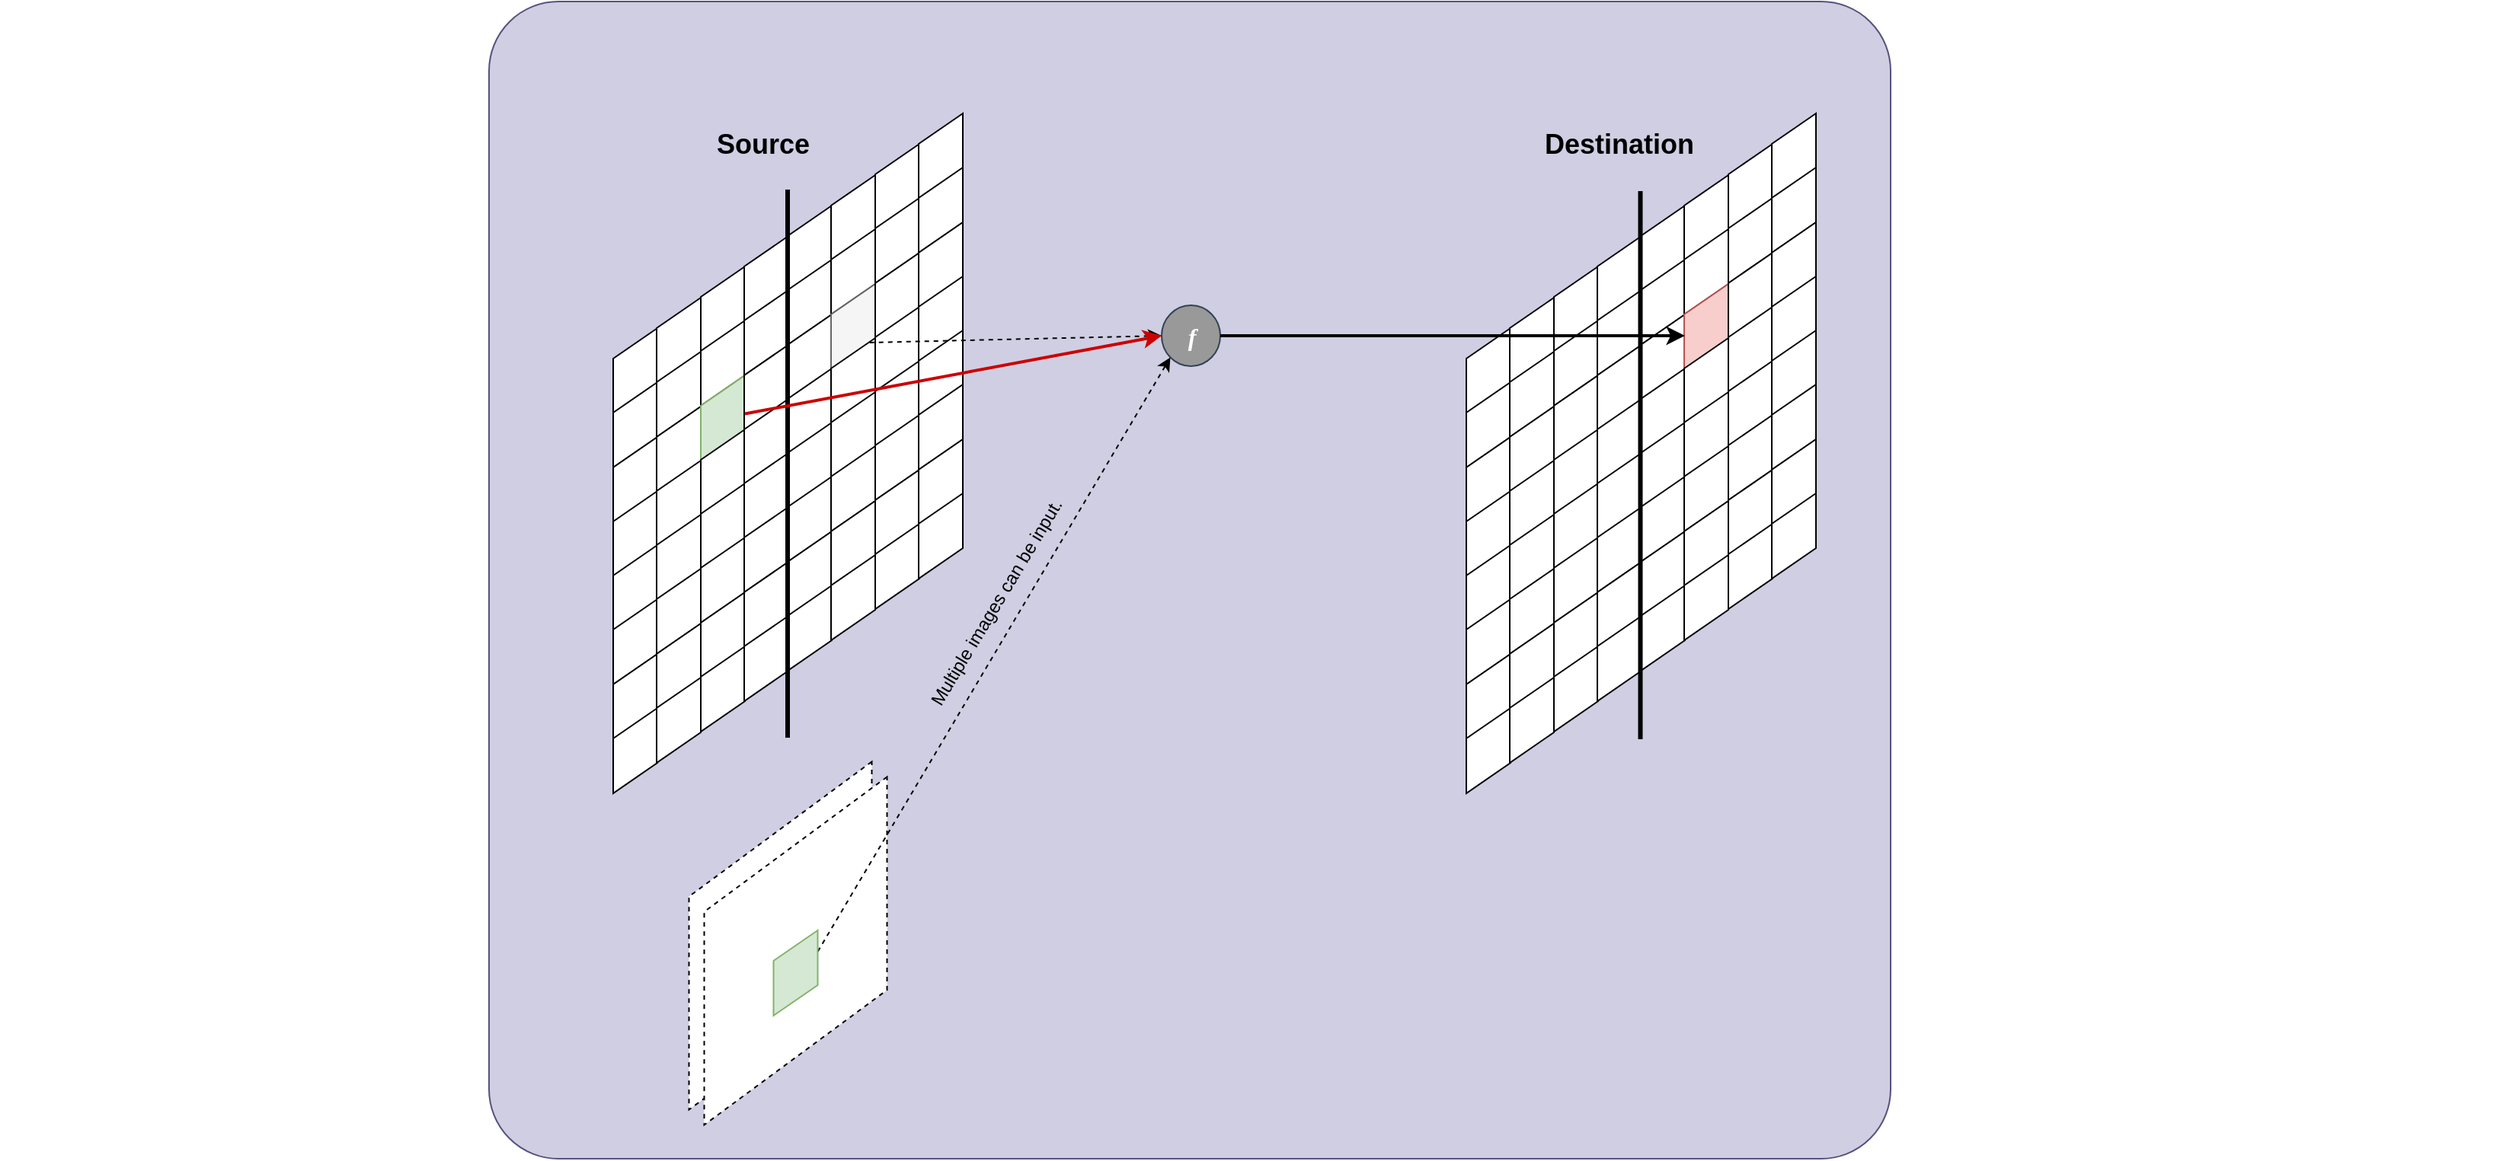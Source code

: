 <mxfile version="21.1.2" type="device">
  <diagram name="ページ1" id="mtlcL68E5AI3Iho4TW-G">
    <mxGraphModel dx="1418" dy="775" grid="1" gridSize="10" guides="1" tooltips="1" connect="1" arrows="1" fold="1" page="1" pageScale="1" pageWidth="1169" pageHeight="827" math="0" shadow="0">
      <root>
        <mxCell id="0" />
        <mxCell id="1" parent="0" />
        <mxCell id="hTJrPDFdSlXQmdHk-fOA-1" value="" style="rounded=1;whiteSpace=wrap;html=1;arcSize=6;strokeColor=#56517e;fillColor=#D0CEE2;" vertex="1" parent="1">
          <mxGeometry x="321" width="920" height="760" as="geometry" />
        </mxCell>
        <mxCell id="hTJrPDFdSlXQmdHk-fOA-2" value="" style="rounded=0;whiteSpace=wrap;html=1;fillColor=none;strokeColor=none;" vertex="1" parent="1">
          <mxGeometry width="40" height="40" as="geometry" />
        </mxCell>
        <mxCell id="hTJrPDFdSlXQmdHk-fOA-3" value="" style="rounded=0;whiteSpace=wrap;html=1;fillColor=none;strokeColor=none;" vertex="1" parent="1">
          <mxGeometry x="1600" width="40" height="40" as="geometry" />
        </mxCell>
        <mxCell id="hTJrPDFdSlXQmdHk-fOA-4" value="" style="group" vertex="1" connectable="0" parent="1">
          <mxGeometry x="962.5" y="73.5" width="229.5" height="446.5" as="geometry" />
        </mxCell>
        <mxCell id="hTJrPDFdSlXQmdHk-fOA-5" value="" style="shape=parallelogram;perimeter=parallelogramPerimeter;whiteSpace=wrap;html=1;fixedSize=1;flipH=1;rotation=-90;" vertex="1" parent="hTJrPDFdSlXQmdHk-fOA-4">
          <mxGeometry x="-13.5" y="154.5" width="56" height="29" as="geometry" />
        </mxCell>
        <mxCell id="hTJrPDFdSlXQmdHk-fOA-6" value="" style="shape=parallelogram;perimeter=parallelogramPerimeter;whiteSpace=wrap;html=1;fixedSize=1;flipH=1;rotation=-90;" vertex="1" parent="hTJrPDFdSlXQmdHk-fOA-4">
          <mxGeometry x="-13.5" y="190" width="56" height="29" as="geometry" />
        </mxCell>
        <mxCell id="hTJrPDFdSlXQmdHk-fOA-7" value="" style="shape=parallelogram;perimeter=parallelogramPerimeter;whiteSpace=wrap;html=1;fixedSize=1;flipH=1;rotation=-90;" vertex="1" parent="hTJrPDFdSlXQmdHk-fOA-4">
          <mxGeometry x="-13.5" y="226" width="56" height="29" as="geometry" />
        </mxCell>
        <mxCell id="hTJrPDFdSlXQmdHk-fOA-8" value="" style="shape=parallelogram;perimeter=parallelogramPerimeter;whiteSpace=wrap;html=1;fixedSize=1;flipH=1;rotation=-90;" vertex="1" parent="hTJrPDFdSlXQmdHk-fOA-4">
          <mxGeometry x="-13.5" y="261.5" width="56" height="29" as="geometry" />
        </mxCell>
        <mxCell id="hTJrPDFdSlXQmdHk-fOA-9" value="" style="shape=parallelogram;perimeter=parallelogramPerimeter;whiteSpace=wrap;html=1;fixedSize=1;flipH=1;rotation=-90;" vertex="1" parent="hTJrPDFdSlXQmdHk-fOA-4">
          <mxGeometry x="-13.5" y="297" width="56" height="29" as="geometry" />
        </mxCell>
        <mxCell id="hTJrPDFdSlXQmdHk-fOA-10" value="" style="shape=parallelogram;perimeter=parallelogramPerimeter;whiteSpace=wrap;html=1;fixedSize=1;flipH=1;rotation=-90;" vertex="1" parent="hTJrPDFdSlXQmdHk-fOA-4">
          <mxGeometry x="-13.5" y="332.5" width="56" height="29" as="geometry" />
        </mxCell>
        <mxCell id="hTJrPDFdSlXQmdHk-fOA-11" value="" style="shape=parallelogram;perimeter=parallelogramPerimeter;whiteSpace=wrap;html=1;fixedSize=1;flipH=1;rotation=-90;" vertex="1" parent="hTJrPDFdSlXQmdHk-fOA-4">
          <mxGeometry x="-13.5" y="368.5" width="56" height="29" as="geometry" />
        </mxCell>
        <mxCell id="hTJrPDFdSlXQmdHk-fOA-12" value="" style="shape=parallelogram;perimeter=parallelogramPerimeter;whiteSpace=wrap;html=1;fixedSize=1;flipH=1;rotation=-90;" vertex="1" parent="hTJrPDFdSlXQmdHk-fOA-4">
          <mxGeometry x="-13.5" y="404" width="56" height="29" as="geometry" />
        </mxCell>
        <mxCell id="hTJrPDFdSlXQmdHk-fOA-13" value="" style="shape=parallelogram;perimeter=parallelogramPerimeter;whiteSpace=wrap;html=1;fixedSize=1;flipH=1;rotation=-90;" vertex="1" parent="hTJrPDFdSlXQmdHk-fOA-4">
          <mxGeometry x="15" y="134.5" width="56" height="29" as="geometry" />
        </mxCell>
        <mxCell id="hTJrPDFdSlXQmdHk-fOA-14" value="" style="shape=parallelogram;perimeter=parallelogramPerimeter;whiteSpace=wrap;html=1;fixedSize=1;flipH=1;rotation=-90;" vertex="1" parent="hTJrPDFdSlXQmdHk-fOA-4">
          <mxGeometry x="15" y="170" width="56" height="29" as="geometry" />
        </mxCell>
        <mxCell id="hTJrPDFdSlXQmdHk-fOA-15" value="" style="shape=parallelogram;perimeter=parallelogramPerimeter;whiteSpace=wrap;html=1;fixedSize=1;flipH=1;rotation=-90;" vertex="1" parent="hTJrPDFdSlXQmdHk-fOA-4">
          <mxGeometry x="15" y="206" width="56" height="29" as="geometry" />
        </mxCell>
        <mxCell id="hTJrPDFdSlXQmdHk-fOA-16" value="" style="shape=parallelogram;perimeter=parallelogramPerimeter;whiteSpace=wrap;html=1;fixedSize=1;flipH=1;rotation=-90;" vertex="1" parent="hTJrPDFdSlXQmdHk-fOA-4">
          <mxGeometry x="15" y="241.5" width="56" height="29" as="geometry" />
        </mxCell>
        <mxCell id="hTJrPDFdSlXQmdHk-fOA-17" value="" style="shape=parallelogram;perimeter=parallelogramPerimeter;whiteSpace=wrap;html=1;fixedSize=1;flipH=1;rotation=-90;" vertex="1" parent="hTJrPDFdSlXQmdHk-fOA-4">
          <mxGeometry x="15" y="277" width="56" height="29" as="geometry" />
        </mxCell>
        <mxCell id="hTJrPDFdSlXQmdHk-fOA-18" value="" style="shape=parallelogram;perimeter=parallelogramPerimeter;whiteSpace=wrap;html=1;fixedSize=1;flipH=1;rotation=-90;" vertex="1" parent="hTJrPDFdSlXQmdHk-fOA-4">
          <mxGeometry x="15" y="312.5" width="56" height="29" as="geometry" />
        </mxCell>
        <mxCell id="hTJrPDFdSlXQmdHk-fOA-19" value="" style="shape=parallelogram;perimeter=parallelogramPerimeter;whiteSpace=wrap;html=1;fixedSize=1;flipH=1;rotation=-90;" vertex="1" parent="hTJrPDFdSlXQmdHk-fOA-4">
          <mxGeometry x="15" y="348.5" width="56" height="29" as="geometry" />
        </mxCell>
        <mxCell id="hTJrPDFdSlXQmdHk-fOA-20" value="" style="shape=parallelogram;perimeter=parallelogramPerimeter;whiteSpace=wrap;html=1;fixedSize=1;flipH=1;rotation=-90;" vertex="1" parent="hTJrPDFdSlXQmdHk-fOA-4">
          <mxGeometry x="15" y="384" width="56" height="29" as="geometry" />
        </mxCell>
        <mxCell id="hTJrPDFdSlXQmdHk-fOA-21" value="" style="shape=parallelogram;perimeter=parallelogramPerimeter;whiteSpace=wrap;html=1;fixedSize=1;flipH=1;rotation=-90;" vertex="1" parent="hTJrPDFdSlXQmdHk-fOA-4">
          <mxGeometry x="44" y="114" width="56" height="29" as="geometry" />
        </mxCell>
        <mxCell id="hTJrPDFdSlXQmdHk-fOA-22" value="" style="shape=parallelogram;perimeter=parallelogramPerimeter;whiteSpace=wrap;html=1;fixedSize=1;flipH=1;rotation=-90;" vertex="1" parent="hTJrPDFdSlXQmdHk-fOA-4">
          <mxGeometry x="44" y="149.5" width="56" height="29" as="geometry" />
        </mxCell>
        <mxCell id="hTJrPDFdSlXQmdHk-fOA-23" value="" style="shape=parallelogram;perimeter=parallelogramPerimeter;whiteSpace=wrap;html=1;fixedSize=1;flipH=1;rotation=-90;fillColor=default;strokeColor=default;" vertex="1" parent="hTJrPDFdSlXQmdHk-fOA-4">
          <mxGeometry x="44" y="185.5" width="56" height="29" as="geometry" />
        </mxCell>
        <mxCell id="hTJrPDFdSlXQmdHk-fOA-24" value="" style="shape=parallelogram;perimeter=parallelogramPerimeter;whiteSpace=wrap;html=1;fixedSize=1;flipH=1;rotation=-90;" vertex="1" parent="hTJrPDFdSlXQmdHk-fOA-4">
          <mxGeometry x="44" y="221" width="56" height="29" as="geometry" />
        </mxCell>
        <mxCell id="hTJrPDFdSlXQmdHk-fOA-25" value="" style="shape=parallelogram;perimeter=parallelogramPerimeter;whiteSpace=wrap;html=1;fixedSize=1;flipH=1;rotation=-90;" vertex="1" parent="hTJrPDFdSlXQmdHk-fOA-4">
          <mxGeometry x="44" y="256.5" width="56" height="29" as="geometry" />
        </mxCell>
        <mxCell id="hTJrPDFdSlXQmdHk-fOA-26" value="" style="shape=parallelogram;perimeter=parallelogramPerimeter;whiteSpace=wrap;html=1;fixedSize=1;flipH=1;rotation=-90;" vertex="1" parent="hTJrPDFdSlXQmdHk-fOA-4">
          <mxGeometry x="44" y="292" width="56" height="29" as="geometry" />
        </mxCell>
        <mxCell id="hTJrPDFdSlXQmdHk-fOA-27" value="" style="shape=parallelogram;perimeter=parallelogramPerimeter;whiteSpace=wrap;html=1;fixedSize=1;flipH=1;rotation=-90;" vertex="1" parent="hTJrPDFdSlXQmdHk-fOA-4">
          <mxGeometry x="44" y="328" width="56" height="29" as="geometry" />
        </mxCell>
        <mxCell id="hTJrPDFdSlXQmdHk-fOA-28" value="" style="shape=parallelogram;perimeter=parallelogramPerimeter;whiteSpace=wrap;html=1;fixedSize=1;flipH=1;rotation=-90;" vertex="1" parent="hTJrPDFdSlXQmdHk-fOA-4">
          <mxGeometry x="44" y="363.5" width="56" height="29" as="geometry" />
        </mxCell>
        <mxCell id="hTJrPDFdSlXQmdHk-fOA-29" value="" style="shape=parallelogram;perimeter=parallelogramPerimeter;whiteSpace=wrap;html=1;fixedSize=1;flipH=1;rotation=-90;" vertex="1" parent="hTJrPDFdSlXQmdHk-fOA-4">
          <mxGeometry x="72.5" y="94" width="56" height="29" as="geometry" />
        </mxCell>
        <mxCell id="hTJrPDFdSlXQmdHk-fOA-30" value="" style="shape=parallelogram;perimeter=parallelogramPerimeter;whiteSpace=wrap;html=1;fixedSize=1;flipH=1;rotation=-90;" vertex="1" parent="hTJrPDFdSlXQmdHk-fOA-4">
          <mxGeometry x="72.5" y="129.5" width="56" height="29" as="geometry" />
        </mxCell>
        <mxCell id="hTJrPDFdSlXQmdHk-fOA-31" value="" style="shape=parallelogram;perimeter=parallelogramPerimeter;whiteSpace=wrap;html=1;fixedSize=1;flipH=1;rotation=-90;" vertex="1" parent="hTJrPDFdSlXQmdHk-fOA-4">
          <mxGeometry x="72.5" y="165.5" width="56" height="29" as="geometry" />
        </mxCell>
        <mxCell id="hTJrPDFdSlXQmdHk-fOA-32" value="" style="shape=parallelogram;perimeter=parallelogramPerimeter;whiteSpace=wrap;html=1;fixedSize=1;flipH=1;rotation=-90;" vertex="1" parent="hTJrPDFdSlXQmdHk-fOA-4">
          <mxGeometry x="72.5" y="201" width="56" height="29" as="geometry" />
        </mxCell>
        <mxCell id="hTJrPDFdSlXQmdHk-fOA-33" value="" style="shape=parallelogram;perimeter=parallelogramPerimeter;whiteSpace=wrap;html=1;fixedSize=1;flipH=1;rotation=-90;" vertex="1" parent="hTJrPDFdSlXQmdHk-fOA-4">
          <mxGeometry x="72.5" y="236.5" width="56" height="29" as="geometry" />
        </mxCell>
        <mxCell id="hTJrPDFdSlXQmdHk-fOA-34" value="" style="shape=parallelogram;perimeter=parallelogramPerimeter;whiteSpace=wrap;html=1;fixedSize=1;flipH=1;rotation=-90;" vertex="1" parent="hTJrPDFdSlXQmdHk-fOA-4">
          <mxGeometry x="72.5" y="272" width="56" height="29" as="geometry" />
        </mxCell>
        <mxCell id="hTJrPDFdSlXQmdHk-fOA-35" value="" style="shape=parallelogram;perimeter=parallelogramPerimeter;whiteSpace=wrap;html=1;fixedSize=1;flipH=1;rotation=-90;" vertex="1" parent="hTJrPDFdSlXQmdHk-fOA-4">
          <mxGeometry x="72.5" y="308" width="56" height="29" as="geometry" />
        </mxCell>
        <mxCell id="hTJrPDFdSlXQmdHk-fOA-36" value="" style="shape=parallelogram;perimeter=parallelogramPerimeter;whiteSpace=wrap;html=1;fixedSize=1;flipH=1;rotation=-90;" vertex="1" parent="hTJrPDFdSlXQmdHk-fOA-4">
          <mxGeometry x="72.5" y="343.5" width="56" height="29" as="geometry" />
        </mxCell>
        <mxCell id="hTJrPDFdSlXQmdHk-fOA-37" value="" style="shape=parallelogram;perimeter=parallelogramPerimeter;whiteSpace=wrap;html=1;fixedSize=1;flipH=1;rotation=-90;" vertex="1" parent="hTJrPDFdSlXQmdHk-fOA-4">
          <mxGeometry x="101" y="74" width="56" height="29" as="geometry" />
        </mxCell>
        <mxCell id="hTJrPDFdSlXQmdHk-fOA-38" value="" style="shape=parallelogram;perimeter=parallelogramPerimeter;whiteSpace=wrap;html=1;fixedSize=1;flipH=1;rotation=-90;" vertex="1" parent="hTJrPDFdSlXQmdHk-fOA-4">
          <mxGeometry x="101" y="109.5" width="56" height="29" as="geometry" />
        </mxCell>
        <mxCell id="hTJrPDFdSlXQmdHk-fOA-39" value="" style="shape=parallelogram;perimeter=parallelogramPerimeter;whiteSpace=wrap;html=1;fixedSize=1;flipH=1;rotation=-90;" vertex="1" parent="hTJrPDFdSlXQmdHk-fOA-4">
          <mxGeometry x="101" y="145.5" width="56" height="29" as="geometry" />
        </mxCell>
        <mxCell id="hTJrPDFdSlXQmdHk-fOA-40" value="" style="shape=parallelogram;perimeter=parallelogramPerimeter;whiteSpace=wrap;html=1;fixedSize=1;flipH=1;rotation=-90;" vertex="1" parent="hTJrPDFdSlXQmdHk-fOA-4">
          <mxGeometry x="101" y="181" width="56" height="29" as="geometry" />
        </mxCell>
        <mxCell id="hTJrPDFdSlXQmdHk-fOA-41" value="" style="shape=parallelogram;perimeter=parallelogramPerimeter;whiteSpace=wrap;html=1;fixedSize=1;flipH=1;rotation=-90;" vertex="1" parent="hTJrPDFdSlXQmdHk-fOA-4">
          <mxGeometry x="101" y="216.5" width="56" height="29" as="geometry" />
        </mxCell>
        <mxCell id="hTJrPDFdSlXQmdHk-fOA-42" value="" style="shape=parallelogram;perimeter=parallelogramPerimeter;whiteSpace=wrap;html=1;fixedSize=1;flipH=1;rotation=-90;" vertex="1" parent="hTJrPDFdSlXQmdHk-fOA-4">
          <mxGeometry x="101" y="252" width="56" height="29" as="geometry" />
        </mxCell>
        <mxCell id="hTJrPDFdSlXQmdHk-fOA-43" value="" style="shape=parallelogram;perimeter=parallelogramPerimeter;whiteSpace=wrap;html=1;fixedSize=1;flipH=1;rotation=-90;" vertex="1" parent="hTJrPDFdSlXQmdHk-fOA-4">
          <mxGeometry x="101" y="288" width="56" height="29" as="geometry" />
        </mxCell>
        <mxCell id="hTJrPDFdSlXQmdHk-fOA-44" value="" style="shape=parallelogram;perimeter=parallelogramPerimeter;whiteSpace=wrap;html=1;fixedSize=1;flipH=1;rotation=-90;" vertex="1" parent="hTJrPDFdSlXQmdHk-fOA-4">
          <mxGeometry x="101" y="323.5" width="56" height="29" as="geometry" />
        </mxCell>
        <mxCell id="hTJrPDFdSlXQmdHk-fOA-45" value="" style="shape=parallelogram;perimeter=parallelogramPerimeter;whiteSpace=wrap;html=1;fixedSize=1;flipH=1;rotation=-90;" vertex="1" parent="hTJrPDFdSlXQmdHk-fOA-4">
          <mxGeometry x="129.5" y="54" width="56" height="29" as="geometry" />
        </mxCell>
        <mxCell id="hTJrPDFdSlXQmdHk-fOA-46" value="" style="shape=parallelogram;perimeter=parallelogramPerimeter;whiteSpace=wrap;html=1;fixedSize=1;flipH=1;rotation=-90;" vertex="1" parent="hTJrPDFdSlXQmdHk-fOA-4">
          <mxGeometry x="129.5" y="89.5" width="56" height="29" as="geometry" />
        </mxCell>
        <mxCell id="hTJrPDFdSlXQmdHk-fOA-47" value="" style="shape=parallelogram;perimeter=parallelogramPerimeter;whiteSpace=wrap;html=1;fixedSize=1;flipH=1;rotation=-90;fillColor=#f8cecc;strokeColor=#b85450;" vertex="1" parent="hTJrPDFdSlXQmdHk-fOA-4">
          <mxGeometry x="129.5" y="125.5" width="56" height="29" as="geometry" />
        </mxCell>
        <mxCell id="hTJrPDFdSlXQmdHk-fOA-48" value="" style="shape=parallelogram;perimeter=parallelogramPerimeter;whiteSpace=wrap;html=1;fixedSize=1;flipH=1;rotation=-90;" vertex="1" parent="hTJrPDFdSlXQmdHk-fOA-4">
          <mxGeometry x="129.5" y="161" width="56" height="29" as="geometry" />
        </mxCell>
        <mxCell id="hTJrPDFdSlXQmdHk-fOA-49" value="" style="shape=parallelogram;perimeter=parallelogramPerimeter;whiteSpace=wrap;html=1;fixedSize=1;flipH=1;rotation=-90;" vertex="1" parent="hTJrPDFdSlXQmdHk-fOA-4">
          <mxGeometry x="129.5" y="196.5" width="56" height="29" as="geometry" />
        </mxCell>
        <mxCell id="hTJrPDFdSlXQmdHk-fOA-50" value="" style="shape=parallelogram;perimeter=parallelogramPerimeter;whiteSpace=wrap;html=1;fixedSize=1;flipH=1;rotation=-90;" vertex="1" parent="hTJrPDFdSlXQmdHk-fOA-4">
          <mxGeometry x="129.5" y="232" width="56" height="29" as="geometry" />
        </mxCell>
        <mxCell id="hTJrPDFdSlXQmdHk-fOA-51" value="" style="shape=parallelogram;perimeter=parallelogramPerimeter;whiteSpace=wrap;html=1;fixedSize=1;flipH=1;rotation=-90;" vertex="1" parent="hTJrPDFdSlXQmdHk-fOA-4">
          <mxGeometry x="129.5" y="268" width="56" height="29" as="geometry" />
        </mxCell>
        <mxCell id="hTJrPDFdSlXQmdHk-fOA-52" value="" style="shape=parallelogram;perimeter=parallelogramPerimeter;whiteSpace=wrap;html=1;fixedSize=1;flipH=1;rotation=-90;" vertex="1" parent="hTJrPDFdSlXQmdHk-fOA-4">
          <mxGeometry x="129.5" y="303.5" width="56" height="29" as="geometry" />
        </mxCell>
        <mxCell id="hTJrPDFdSlXQmdHk-fOA-53" value="" style="shape=parallelogram;perimeter=parallelogramPerimeter;whiteSpace=wrap;html=1;fixedSize=1;flipH=1;rotation=-90;" vertex="1" parent="hTJrPDFdSlXQmdHk-fOA-4">
          <mxGeometry x="158.5" y="33.5" width="56" height="29" as="geometry" />
        </mxCell>
        <mxCell id="hTJrPDFdSlXQmdHk-fOA-54" value="" style="shape=parallelogram;perimeter=parallelogramPerimeter;whiteSpace=wrap;html=1;fixedSize=1;flipH=1;rotation=-90;" vertex="1" parent="hTJrPDFdSlXQmdHk-fOA-4">
          <mxGeometry x="158.5" y="69" width="56" height="29" as="geometry" />
        </mxCell>
        <mxCell id="hTJrPDFdSlXQmdHk-fOA-55" value="" style="shape=parallelogram;perimeter=parallelogramPerimeter;whiteSpace=wrap;html=1;fixedSize=1;flipH=1;rotation=-90;" vertex="1" parent="hTJrPDFdSlXQmdHk-fOA-4">
          <mxGeometry x="158.5" y="105" width="56" height="29" as="geometry" />
        </mxCell>
        <mxCell id="hTJrPDFdSlXQmdHk-fOA-56" value="" style="shape=parallelogram;perimeter=parallelogramPerimeter;whiteSpace=wrap;html=1;fixedSize=1;flipH=1;rotation=-90;" vertex="1" parent="hTJrPDFdSlXQmdHk-fOA-4">
          <mxGeometry x="158.5" y="140.5" width="56" height="29" as="geometry" />
        </mxCell>
        <mxCell id="hTJrPDFdSlXQmdHk-fOA-57" value="" style="shape=parallelogram;perimeter=parallelogramPerimeter;whiteSpace=wrap;html=1;fixedSize=1;flipH=1;rotation=-90;" vertex="1" parent="hTJrPDFdSlXQmdHk-fOA-4">
          <mxGeometry x="158.5" y="176" width="56" height="29" as="geometry" />
        </mxCell>
        <mxCell id="hTJrPDFdSlXQmdHk-fOA-58" value="" style="shape=parallelogram;perimeter=parallelogramPerimeter;whiteSpace=wrap;html=1;fixedSize=1;flipH=1;rotation=-90;" vertex="1" parent="hTJrPDFdSlXQmdHk-fOA-4">
          <mxGeometry x="158.5" y="211.5" width="56" height="29" as="geometry" />
        </mxCell>
        <mxCell id="hTJrPDFdSlXQmdHk-fOA-59" value="" style="shape=parallelogram;perimeter=parallelogramPerimeter;whiteSpace=wrap;html=1;fixedSize=1;flipH=1;rotation=-90;" vertex="1" parent="hTJrPDFdSlXQmdHk-fOA-4">
          <mxGeometry x="158.5" y="247.5" width="56" height="29" as="geometry" />
        </mxCell>
        <mxCell id="hTJrPDFdSlXQmdHk-fOA-60" value="" style="shape=parallelogram;perimeter=parallelogramPerimeter;whiteSpace=wrap;html=1;fixedSize=1;flipH=1;rotation=-90;" vertex="1" parent="hTJrPDFdSlXQmdHk-fOA-4">
          <mxGeometry x="158.5" y="283" width="56" height="29" as="geometry" />
        </mxCell>
        <mxCell id="hTJrPDFdSlXQmdHk-fOA-61" value="" style="shape=parallelogram;perimeter=parallelogramPerimeter;whiteSpace=wrap;html=1;fixedSize=1;flipH=1;rotation=-90;" vertex="1" parent="hTJrPDFdSlXQmdHk-fOA-4">
          <mxGeometry x="187" y="13.5" width="56" height="29" as="geometry" />
        </mxCell>
        <mxCell id="hTJrPDFdSlXQmdHk-fOA-62" value="" style="shape=parallelogram;perimeter=parallelogramPerimeter;whiteSpace=wrap;html=1;fixedSize=1;flipH=1;rotation=-90;" vertex="1" parent="hTJrPDFdSlXQmdHk-fOA-4">
          <mxGeometry x="187" y="49" width="56" height="29" as="geometry" />
        </mxCell>
        <mxCell id="hTJrPDFdSlXQmdHk-fOA-63" value="" style="shape=parallelogram;perimeter=parallelogramPerimeter;whiteSpace=wrap;html=1;fixedSize=1;flipH=1;rotation=-90;" vertex="1" parent="hTJrPDFdSlXQmdHk-fOA-4">
          <mxGeometry x="187" y="85" width="56" height="29" as="geometry" />
        </mxCell>
        <mxCell id="hTJrPDFdSlXQmdHk-fOA-64" value="" style="shape=parallelogram;perimeter=parallelogramPerimeter;whiteSpace=wrap;html=1;fixedSize=1;flipH=1;rotation=-90;" vertex="1" parent="hTJrPDFdSlXQmdHk-fOA-4">
          <mxGeometry x="187" y="120.5" width="56" height="29" as="geometry" />
        </mxCell>
        <mxCell id="hTJrPDFdSlXQmdHk-fOA-65" value="" style="shape=parallelogram;perimeter=parallelogramPerimeter;whiteSpace=wrap;html=1;fixedSize=1;flipH=1;rotation=-90;" vertex="1" parent="hTJrPDFdSlXQmdHk-fOA-4">
          <mxGeometry x="187" y="156" width="56" height="29" as="geometry" />
        </mxCell>
        <mxCell id="hTJrPDFdSlXQmdHk-fOA-66" value="" style="shape=parallelogram;perimeter=parallelogramPerimeter;whiteSpace=wrap;html=1;fixedSize=1;flipH=1;rotation=-90;" vertex="1" parent="hTJrPDFdSlXQmdHk-fOA-4">
          <mxGeometry x="187" y="191.5" width="56" height="29" as="geometry" />
        </mxCell>
        <mxCell id="hTJrPDFdSlXQmdHk-fOA-67" value="" style="shape=parallelogram;perimeter=parallelogramPerimeter;whiteSpace=wrap;html=1;fixedSize=1;flipH=1;rotation=-90;" vertex="1" parent="hTJrPDFdSlXQmdHk-fOA-4">
          <mxGeometry x="187" y="227.5" width="56" height="29" as="geometry" />
        </mxCell>
        <mxCell id="hTJrPDFdSlXQmdHk-fOA-68" value="" style="shape=parallelogram;perimeter=parallelogramPerimeter;whiteSpace=wrap;html=1;fixedSize=1;flipH=1;rotation=-90;" vertex="1" parent="hTJrPDFdSlXQmdHk-fOA-4">
          <mxGeometry x="187" y="263" width="56" height="29" as="geometry" />
        </mxCell>
        <mxCell id="hTJrPDFdSlXQmdHk-fOA-69" value="&lt;span style=&quot;font-size: 18px;&quot;&gt;Destination&lt;/span&gt;" style="rounded=0;whiteSpace=wrap;html=1;fontStyle=1;fontSize=18;strokeColor=none;fillColor=none;" vertex="1" parent="hTJrPDFdSlXQmdHk-fOA-4">
          <mxGeometry x="40.5" width="120" height="40" as="geometry" />
        </mxCell>
        <mxCell id="hTJrPDFdSlXQmdHk-fOA-70" value="" style="group" vertex="1" connectable="0" parent="1">
          <mxGeometry x="402.5" y="73.5" width="229.5" height="446.5" as="geometry" />
        </mxCell>
        <mxCell id="hTJrPDFdSlXQmdHk-fOA-71" value="" style="shape=parallelogram;perimeter=parallelogramPerimeter;whiteSpace=wrap;html=1;fixedSize=1;flipH=1;rotation=-90;" vertex="1" parent="hTJrPDFdSlXQmdHk-fOA-70">
          <mxGeometry x="-13.5" y="154.5" width="56" height="29" as="geometry" />
        </mxCell>
        <mxCell id="hTJrPDFdSlXQmdHk-fOA-72" value="" style="shape=parallelogram;perimeter=parallelogramPerimeter;whiteSpace=wrap;html=1;fixedSize=1;flipH=1;rotation=-90;" vertex="1" parent="hTJrPDFdSlXQmdHk-fOA-70">
          <mxGeometry x="-13.5" y="190" width="56" height="29" as="geometry" />
        </mxCell>
        <mxCell id="hTJrPDFdSlXQmdHk-fOA-73" value="" style="shape=parallelogram;perimeter=parallelogramPerimeter;whiteSpace=wrap;html=1;fixedSize=1;flipH=1;rotation=-90;" vertex="1" parent="hTJrPDFdSlXQmdHk-fOA-70">
          <mxGeometry x="-13.5" y="226" width="56" height="29" as="geometry" />
        </mxCell>
        <mxCell id="hTJrPDFdSlXQmdHk-fOA-74" value="" style="shape=parallelogram;perimeter=parallelogramPerimeter;whiteSpace=wrap;html=1;fixedSize=1;flipH=1;rotation=-90;" vertex="1" parent="hTJrPDFdSlXQmdHk-fOA-70">
          <mxGeometry x="-13.5" y="261.5" width="56" height="29" as="geometry" />
        </mxCell>
        <mxCell id="hTJrPDFdSlXQmdHk-fOA-75" value="" style="shape=parallelogram;perimeter=parallelogramPerimeter;whiteSpace=wrap;html=1;fixedSize=1;flipH=1;rotation=-90;" vertex="1" parent="hTJrPDFdSlXQmdHk-fOA-70">
          <mxGeometry x="-13.5" y="297" width="56" height="29" as="geometry" />
        </mxCell>
        <mxCell id="hTJrPDFdSlXQmdHk-fOA-76" value="" style="shape=parallelogram;perimeter=parallelogramPerimeter;whiteSpace=wrap;html=1;fixedSize=1;flipH=1;rotation=-90;" vertex="1" parent="hTJrPDFdSlXQmdHk-fOA-70">
          <mxGeometry x="-13.5" y="332.5" width="56" height="29" as="geometry" />
        </mxCell>
        <mxCell id="hTJrPDFdSlXQmdHk-fOA-77" value="" style="shape=parallelogram;perimeter=parallelogramPerimeter;whiteSpace=wrap;html=1;fixedSize=1;flipH=1;rotation=-90;" vertex="1" parent="hTJrPDFdSlXQmdHk-fOA-70">
          <mxGeometry x="-13.5" y="368.5" width="56" height="29" as="geometry" />
        </mxCell>
        <mxCell id="hTJrPDFdSlXQmdHk-fOA-78" value="" style="shape=parallelogram;perimeter=parallelogramPerimeter;whiteSpace=wrap;html=1;fixedSize=1;flipH=1;rotation=-90;" vertex="1" parent="hTJrPDFdSlXQmdHk-fOA-70">
          <mxGeometry x="-13.5" y="404" width="56" height="29" as="geometry" />
        </mxCell>
        <mxCell id="hTJrPDFdSlXQmdHk-fOA-79" value="" style="shape=parallelogram;perimeter=parallelogramPerimeter;whiteSpace=wrap;html=1;fixedSize=1;flipH=1;rotation=-90;" vertex="1" parent="hTJrPDFdSlXQmdHk-fOA-70">
          <mxGeometry x="15" y="134.5" width="56" height="29" as="geometry" />
        </mxCell>
        <mxCell id="hTJrPDFdSlXQmdHk-fOA-80" value="" style="shape=parallelogram;perimeter=parallelogramPerimeter;whiteSpace=wrap;html=1;fixedSize=1;flipH=1;rotation=-90;" vertex="1" parent="hTJrPDFdSlXQmdHk-fOA-70">
          <mxGeometry x="15" y="170" width="56" height="29" as="geometry" />
        </mxCell>
        <mxCell id="hTJrPDFdSlXQmdHk-fOA-81" value="" style="shape=parallelogram;perimeter=parallelogramPerimeter;whiteSpace=wrap;html=1;fixedSize=1;flipH=1;rotation=-90;" vertex="1" parent="hTJrPDFdSlXQmdHk-fOA-70">
          <mxGeometry x="15" y="206" width="56" height="29" as="geometry" />
        </mxCell>
        <mxCell id="hTJrPDFdSlXQmdHk-fOA-82" value="" style="shape=parallelogram;perimeter=parallelogramPerimeter;whiteSpace=wrap;html=1;fixedSize=1;flipH=1;rotation=-90;" vertex="1" parent="hTJrPDFdSlXQmdHk-fOA-70">
          <mxGeometry x="15" y="241.5" width="56" height="29" as="geometry" />
        </mxCell>
        <mxCell id="hTJrPDFdSlXQmdHk-fOA-83" value="" style="shape=parallelogram;perimeter=parallelogramPerimeter;whiteSpace=wrap;html=1;fixedSize=1;flipH=1;rotation=-90;" vertex="1" parent="hTJrPDFdSlXQmdHk-fOA-70">
          <mxGeometry x="15" y="277" width="56" height="29" as="geometry" />
        </mxCell>
        <mxCell id="hTJrPDFdSlXQmdHk-fOA-84" value="" style="shape=parallelogram;perimeter=parallelogramPerimeter;whiteSpace=wrap;html=1;fixedSize=1;flipH=1;rotation=-90;" vertex="1" parent="hTJrPDFdSlXQmdHk-fOA-70">
          <mxGeometry x="15" y="312.5" width="56" height="29" as="geometry" />
        </mxCell>
        <mxCell id="hTJrPDFdSlXQmdHk-fOA-85" value="" style="shape=parallelogram;perimeter=parallelogramPerimeter;whiteSpace=wrap;html=1;fixedSize=1;flipH=1;rotation=-90;" vertex="1" parent="hTJrPDFdSlXQmdHk-fOA-70">
          <mxGeometry x="15" y="348.5" width="56" height="29" as="geometry" />
        </mxCell>
        <mxCell id="hTJrPDFdSlXQmdHk-fOA-86" value="" style="shape=parallelogram;perimeter=parallelogramPerimeter;whiteSpace=wrap;html=1;fixedSize=1;flipH=1;rotation=-90;" vertex="1" parent="hTJrPDFdSlXQmdHk-fOA-70">
          <mxGeometry x="15" y="384" width="56" height="29" as="geometry" />
        </mxCell>
        <mxCell id="hTJrPDFdSlXQmdHk-fOA-87" value="" style="shape=parallelogram;perimeter=parallelogramPerimeter;whiteSpace=wrap;html=1;fixedSize=1;flipH=1;rotation=-90;" vertex="1" parent="hTJrPDFdSlXQmdHk-fOA-70">
          <mxGeometry x="44" y="114" width="56" height="29" as="geometry" />
        </mxCell>
        <mxCell id="hTJrPDFdSlXQmdHk-fOA-88" value="" style="shape=parallelogram;perimeter=parallelogramPerimeter;whiteSpace=wrap;html=1;fixedSize=1;flipH=1;rotation=-90;" vertex="1" parent="hTJrPDFdSlXQmdHk-fOA-70">
          <mxGeometry x="44" y="149.5" width="56" height="29" as="geometry" />
        </mxCell>
        <mxCell id="hTJrPDFdSlXQmdHk-fOA-89" value="" style="shape=parallelogram;perimeter=parallelogramPerimeter;whiteSpace=wrap;html=1;fixedSize=1;flipH=1;rotation=-90;fillColor=#d5e8d4;strokeColor=#82b366;" vertex="1" parent="hTJrPDFdSlXQmdHk-fOA-70">
          <mxGeometry x="44" y="185.5" width="56" height="29" as="geometry" />
        </mxCell>
        <mxCell id="hTJrPDFdSlXQmdHk-fOA-90" value="" style="shape=parallelogram;perimeter=parallelogramPerimeter;whiteSpace=wrap;html=1;fixedSize=1;flipH=1;rotation=-90;" vertex="1" parent="hTJrPDFdSlXQmdHk-fOA-70">
          <mxGeometry x="44" y="221" width="56" height="29" as="geometry" />
        </mxCell>
        <mxCell id="hTJrPDFdSlXQmdHk-fOA-91" value="" style="shape=parallelogram;perimeter=parallelogramPerimeter;whiteSpace=wrap;html=1;fixedSize=1;flipH=1;rotation=-90;" vertex="1" parent="hTJrPDFdSlXQmdHk-fOA-70">
          <mxGeometry x="44" y="256.5" width="56" height="29" as="geometry" />
        </mxCell>
        <mxCell id="hTJrPDFdSlXQmdHk-fOA-92" value="" style="shape=parallelogram;perimeter=parallelogramPerimeter;whiteSpace=wrap;html=1;fixedSize=1;flipH=1;rotation=-90;" vertex="1" parent="hTJrPDFdSlXQmdHk-fOA-70">
          <mxGeometry x="44" y="292" width="56" height="29" as="geometry" />
        </mxCell>
        <mxCell id="hTJrPDFdSlXQmdHk-fOA-93" value="" style="shape=parallelogram;perimeter=parallelogramPerimeter;whiteSpace=wrap;html=1;fixedSize=1;flipH=1;rotation=-90;" vertex="1" parent="hTJrPDFdSlXQmdHk-fOA-70">
          <mxGeometry x="44" y="328" width="56" height="29" as="geometry" />
        </mxCell>
        <mxCell id="hTJrPDFdSlXQmdHk-fOA-94" value="" style="shape=parallelogram;perimeter=parallelogramPerimeter;whiteSpace=wrap;html=1;fixedSize=1;flipH=1;rotation=-90;" vertex="1" parent="hTJrPDFdSlXQmdHk-fOA-70">
          <mxGeometry x="44" y="363.5" width="56" height="29" as="geometry" />
        </mxCell>
        <mxCell id="hTJrPDFdSlXQmdHk-fOA-95" value="" style="shape=parallelogram;perimeter=parallelogramPerimeter;whiteSpace=wrap;html=1;fixedSize=1;flipH=1;rotation=-90;" vertex="1" parent="hTJrPDFdSlXQmdHk-fOA-70">
          <mxGeometry x="72.5" y="94" width="56" height="29" as="geometry" />
        </mxCell>
        <mxCell id="hTJrPDFdSlXQmdHk-fOA-96" value="" style="shape=parallelogram;perimeter=parallelogramPerimeter;whiteSpace=wrap;html=1;fixedSize=1;flipH=1;rotation=-90;" vertex="1" parent="hTJrPDFdSlXQmdHk-fOA-70">
          <mxGeometry x="72.5" y="129.5" width="56" height="29" as="geometry" />
        </mxCell>
        <mxCell id="hTJrPDFdSlXQmdHk-fOA-97" value="" style="shape=parallelogram;perimeter=parallelogramPerimeter;whiteSpace=wrap;html=1;fixedSize=1;flipH=1;rotation=-90;" vertex="1" parent="hTJrPDFdSlXQmdHk-fOA-70">
          <mxGeometry x="72.5" y="165.5" width="56" height="29" as="geometry" />
        </mxCell>
        <mxCell id="hTJrPDFdSlXQmdHk-fOA-98" value="" style="shape=parallelogram;perimeter=parallelogramPerimeter;whiteSpace=wrap;html=1;fixedSize=1;flipH=1;rotation=-90;" vertex="1" parent="hTJrPDFdSlXQmdHk-fOA-70">
          <mxGeometry x="72.5" y="201" width="56" height="29" as="geometry" />
        </mxCell>
        <mxCell id="hTJrPDFdSlXQmdHk-fOA-99" value="" style="shape=parallelogram;perimeter=parallelogramPerimeter;whiteSpace=wrap;html=1;fixedSize=1;flipH=1;rotation=-90;" vertex="1" parent="hTJrPDFdSlXQmdHk-fOA-70">
          <mxGeometry x="72.5" y="236.5" width="56" height="29" as="geometry" />
        </mxCell>
        <mxCell id="hTJrPDFdSlXQmdHk-fOA-100" value="" style="shape=parallelogram;perimeter=parallelogramPerimeter;whiteSpace=wrap;html=1;fixedSize=1;flipH=1;rotation=-90;" vertex="1" parent="hTJrPDFdSlXQmdHk-fOA-70">
          <mxGeometry x="72.5" y="272" width="56" height="29" as="geometry" />
        </mxCell>
        <mxCell id="hTJrPDFdSlXQmdHk-fOA-101" value="" style="shape=parallelogram;perimeter=parallelogramPerimeter;whiteSpace=wrap;html=1;fixedSize=1;flipH=1;rotation=-90;" vertex="1" parent="hTJrPDFdSlXQmdHk-fOA-70">
          <mxGeometry x="72.5" y="308" width="56" height="29" as="geometry" />
        </mxCell>
        <mxCell id="hTJrPDFdSlXQmdHk-fOA-102" value="" style="shape=parallelogram;perimeter=parallelogramPerimeter;whiteSpace=wrap;html=1;fixedSize=1;flipH=1;rotation=-90;" vertex="1" parent="hTJrPDFdSlXQmdHk-fOA-70">
          <mxGeometry x="72.5" y="343.5" width="56" height="29" as="geometry" />
        </mxCell>
        <mxCell id="hTJrPDFdSlXQmdHk-fOA-103" value="" style="shape=parallelogram;perimeter=parallelogramPerimeter;whiteSpace=wrap;html=1;fixedSize=1;flipH=1;rotation=-90;" vertex="1" parent="hTJrPDFdSlXQmdHk-fOA-70">
          <mxGeometry x="101" y="74" width="56" height="29" as="geometry" />
        </mxCell>
        <mxCell id="hTJrPDFdSlXQmdHk-fOA-104" value="" style="shape=parallelogram;perimeter=parallelogramPerimeter;whiteSpace=wrap;html=1;fixedSize=1;flipH=1;rotation=-90;" vertex="1" parent="hTJrPDFdSlXQmdHk-fOA-70">
          <mxGeometry x="101" y="109.5" width="56" height="29" as="geometry" />
        </mxCell>
        <mxCell id="hTJrPDFdSlXQmdHk-fOA-105" value="" style="shape=parallelogram;perimeter=parallelogramPerimeter;whiteSpace=wrap;html=1;fixedSize=1;flipH=1;rotation=-90;" vertex="1" parent="hTJrPDFdSlXQmdHk-fOA-70">
          <mxGeometry x="101" y="145.5" width="56" height="29" as="geometry" />
        </mxCell>
        <mxCell id="hTJrPDFdSlXQmdHk-fOA-106" value="" style="shape=parallelogram;perimeter=parallelogramPerimeter;whiteSpace=wrap;html=1;fixedSize=1;flipH=1;rotation=-90;" vertex="1" parent="hTJrPDFdSlXQmdHk-fOA-70">
          <mxGeometry x="101" y="181" width="56" height="29" as="geometry" />
        </mxCell>
        <mxCell id="hTJrPDFdSlXQmdHk-fOA-107" value="" style="shape=parallelogram;perimeter=parallelogramPerimeter;whiteSpace=wrap;html=1;fixedSize=1;flipH=1;rotation=-90;" vertex="1" parent="hTJrPDFdSlXQmdHk-fOA-70">
          <mxGeometry x="101" y="216.5" width="56" height="29" as="geometry" />
        </mxCell>
        <mxCell id="hTJrPDFdSlXQmdHk-fOA-108" value="" style="shape=parallelogram;perimeter=parallelogramPerimeter;whiteSpace=wrap;html=1;fixedSize=1;flipH=1;rotation=-90;" vertex="1" parent="hTJrPDFdSlXQmdHk-fOA-70">
          <mxGeometry x="101" y="252" width="56" height="29" as="geometry" />
        </mxCell>
        <mxCell id="hTJrPDFdSlXQmdHk-fOA-109" value="" style="shape=parallelogram;perimeter=parallelogramPerimeter;whiteSpace=wrap;html=1;fixedSize=1;flipH=1;rotation=-90;" vertex="1" parent="hTJrPDFdSlXQmdHk-fOA-70">
          <mxGeometry x="101" y="288" width="56" height="29" as="geometry" />
        </mxCell>
        <mxCell id="hTJrPDFdSlXQmdHk-fOA-110" value="" style="shape=parallelogram;perimeter=parallelogramPerimeter;whiteSpace=wrap;html=1;fixedSize=1;flipH=1;rotation=-90;" vertex="1" parent="hTJrPDFdSlXQmdHk-fOA-70">
          <mxGeometry x="101" y="323.5" width="56" height="29" as="geometry" />
        </mxCell>
        <mxCell id="hTJrPDFdSlXQmdHk-fOA-111" value="" style="shape=parallelogram;perimeter=parallelogramPerimeter;whiteSpace=wrap;html=1;fixedSize=1;flipH=1;rotation=-90;" vertex="1" parent="hTJrPDFdSlXQmdHk-fOA-70">
          <mxGeometry x="129.5" y="54" width="56" height="29" as="geometry" />
        </mxCell>
        <mxCell id="hTJrPDFdSlXQmdHk-fOA-112" value="" style="shape=parallelogram;perimeter=parallelogramPerimeter;whiteSpace=wrap;html=1;fixedSize=1;flipH=1;rotation=-90;" vertex="1" parent="hTJrPDFdSlXQmdHk-fOA-70">
          <mxGeometry x="129.5" y="89.5" width="56" height="29" as="geometry" />
        </mxCell>
        <mxCell id="hTJrPDFdSlXQmdHk-fOA-113" value="" style="shape=parallelogram;perimeter=parallelogramPerimeter;whiteSpace=wrap;html=1;fixedSize=1;flipH=1;rotation=-90;fillColor=#f5f5f5;strokeColor=#666666;fontColor=#333333;" vertex="1" parent="hTJrPDFdSlXQmdHk-fOA-70">
          <mxGeometry x="129.5" y="125.5" width="56" height="29" as="geometry" />
        </mxCell>
        <mxCell id="hTJrPDFdSlXQmdHk-fOA-114" value="" style="shape=parallelogram;perimeter=parallelogramPerimeter;whiteSpace=wrap;html=1;fixedSize=1;flipH=1;rotation=-90;" vertex="1" parent="hTJrPDFdSlXQmdHk-fOA-70">
          <mxGeometry x="129.5" y="161" width="56" height="29" as="geometry" />
        </mxCell>
        <mxCell id="hTJrPDFdSlXQmdHk-fOA-115" value="" style="shape=parallelogram;perimeter=parallelogramPerimeter;whiteSpace=wrap;html=1;fixedSize=1;flipH=1;rotation=-90;" vertex="1" parent="hTJrPDFdSlXQmdHk-fOA-70">
          <mxGeometry x="129.5" y="196.5" width="56" height="29" as="geometry" />
        </mxCell>
        <mxCell id="hTJrPDFdSlXQmdHk-fOA-116" value="" style="shape=parallelogram;perimeter=parallelogramPerimeter;whiteSpace=wrap;html=1;fixedSize=1;flipH=1;rotation=-90;" vertex="1" parent="hTJrPDFdSlXQmdHk-fOA-70">
          <mxGeometry x="129.5" y="232" width="56" height="29" as="geometry" />
        </mxCell>
        <mxCell id="hTJrPDFdSlXQmdHk-fOA-117" value="" style="shape=parallelogram;perimeter=parallelogramPerimeter;whiteSpace=wrap;html=1;fixedSize=1;flipH=1;rotation=-90;" vertex="1" parent="hTJrPDFdSlXQmdHk-fOA-70">
          <mxGeometry x="129.5" y="268" width="56" height="29" as="geometry" />
        </mxCell>
        <mxCell id="hTJrPDFdSlXQmdHk-fOA-118" value="" style="shape=parallelogram;perimeter=parallelogramPerimeter;whiteSpace=wrap;html=1;fixedSize=1;flipH=1;rotation=-90;" vertex="1" parent="hTJrPDFdSlXQmdHk-fOA-70">
          <mxGeometry x="129.5" y="303.5" width="56" height="29" as="geometry" />
        </mxCell>
        <mxCell id="hTJrPDFdSlXQmdHk-fOA-119" value="" style="shape=parallelogram;perimeter=parallelogramPerimeter;whiteSpace=wrap;html=1;fixedSize=1;flipH=1;rotation=-90;" vertex="1" parent="hTJrPDFdSlXQmdHk-fOA-70">
          <mxGeometry x="158.5" y="33.5" width="56" height="29" as="geometry" />
        </mxCell>
        <mxCell id="hTJrPDFdSlXQmdHk-fOA-120" value="" style="shape=parallelogram;perimeter=parallelogramPerimeter;whiteSpace=wrap;html=1;fixedSize=1;flipH=1;rotation=-90;" vertex="1" parent="hTJrPDFdSlXQmdHk-fOA-70">
          <mxGeometry x="158.5" y="69" width="56" height="29" as="geometry" />
        </mxCell>
        <mxCell id="hTJrPDFdSlXQmdHk-fOA-121" value="" style="shape=parallelogram;perimeter=parallelogramPerimeter;whiteSpace=wrap;html=1;fixedSize=1;flipH=1;rotation=-90;" vertex="1" parent="hTJrPDFdSlXQmdHk-fOA-70">
          <mxGeometry x="158.5" y="105" width="56" height="29" as="geometry" />
        </mxCell>
        <mxCell id="hTJrPDFdSlXQmdHk-fOA-122" value="" style="shape=parallelogram;perimeter=parallelogramPerimeter;whiteSpace=wrap;html=1;fixedSize=1;flipH=1;rotation=-90;" vertex="1" parent="hTJrPDFdSlXQmdHk-fOA-70">
          <mxGeometry x="158.5" y="140.5" width="56" height="29" as="geometry" />
        </mxCell>
        <mxCell id="hTJrPDFdSlXQmdHk-fOA-123" value="" style="shape=parallelogram;perimeter=parallelogramPerimeter;whiteSpace=wrap;html=1;fixedSize=1;flipH=1;rotation=-90;" vertex="1" parent="hTJrPDFdSlXQmdHk-fOA-70">
          <mxGeometry x="158.5" y="176" width="56" height="29" as="geometry" />
        </mxCell>
        <mxCell id="hTJrPDFdSlXQmdHk-fOA-124" value="" style="shape=parallelogram;perimeter=parallelogramPerimeter;whiteSpace=wrap;html=1;fixedSize=1;flipH=1;rotation=-90;" vertex="1" parent="hTJrPDFdSlXQmdHk-fOA-70">
          <mxGeometry x="158.5" y="211.5" width="56" height="29" as="geometry" />
        </mxCell>
        <mxCell id="hTJrPDFdSlXQmdHk-fOA-125" value="" style="shape=parallelogram;perimeter=parallelogramPerimeter;whiteSpace=wrap;html=1;fixedSize=1;flipH=1;rotation=-90;" vertex="1" parent="hTJrPDFdSlXQmdHk-fOA-70">
          <mxGeometry x="158.5" y="247.5" width="56" height="29" as="geometry" />
        </mxCell>
        <mxCell id="hTJrPDFdSlXQmdHk-fOA-126" value="" style="shape=parallelogram;perimeter=parallelogramPerimeter;whiteSpace=wrap;html=1;fixedSize=1;flipH=1;rotation=-90;" vertex="1" parent="hTJrPDFdSlXQmdHk-fOA-70">
          <mxGeometry x="158.5" y="283" width="56" height="29" as="geometry" />
        </mxCell>
        <mxCell id="hTJrPDFdSlXQmdHk-fOA-127" value="" style="shape=parallelogram;perimeter=parallelogramPerimeter;whiteSpace=wrap;html=1;fixedSize=1;flipH=1;rotation=-90;" vertex="1" parent="hTJrPDFdSlXQmdHk-fOA-70">
          <mxGeometry x="187" y="13.5" width="56" height="29" as="geometry" />
        </mxCell>
        <mxCell id="hTJrPDFdSlXQmdHk-fOA-128" value="" style="shape=parallelogram;perimeter=parallelogramPerimeter;whiteSpace=wrap;html=1;fixedSize=1;flipH=1;rotation=-90;" vertex="1" parent="hTJrPDFdSlXQmdHk-fOA-70">
          <mxGeometry x="187" y="49" width="56" height="29" as="geometry" />
        </mxCell>
        <mxCell id="hTJrPDFdSlXQmdHk-fOA-129" value="" style="shape=parallelogram;perimeter=parallelogramPerimeter;whiteSpace=wrap;html=1;fixedSize=1;flipH=1;rotation=-90;" vertex="1" parent="hTJrPDFdSlXQmdHk-fOA-70">
          <mxGeometry x="187" y="85" width="56" height="29" as="geometry" />
        </mxCell>
        <mxCell id="hTJrPDFdSlXQmdHk-fOA-130" value="" style="shape=parallelogram;perimeter=parallelogramPerimeter;whiteSpace=wrap;html=1;fixedSize=1;flipH=1;rotation=-90;" vertex="1" parent="hTJrPDFdSlXQmdHk-fOA-70">
          <mxGeometry x="187" y="120.5" width="56" height="29" as="geometry" />
        </mxCell>
        <mxCell id="hTJrPDFdSlXQmdHk-fOA-131" value="" style="shape=parallelogram;perimeter=parallelogramPerimeter;whiteSpace=wrap;html=1;fixedSize=1;flipH=1;rotation=-90;" vertex="1" parent="hTJrPDFdSlXQmdHk-fOA-70">
          <mxGeometry x="187" y="156" width="56" height="29" as="geometry" />
        </mxCell>
        <mxCell id="hTJrPDFdSlXQmdHk-fOA-132" value="" style="shape=parallelogram;perimeter=parallelogramPerimeter;whiteSpace=wrap;html=1;fixedSize=1;flipH=1;rotation=-90;" vertex="1" parent="hTJrPDFdSlXQmdHk-fOA-70">
          <mxGeometry x="187" y="191.5" width="56" height="29" as="geometry" />
        </mxCell>
        <mxCell id="hTJrPDFdSlXQmdHk-fOA-133" value="" style="shape=parallelogram;perimeter=parallelogramPerimeter;whiteSpace=wrap;html=1;fixedSize=1;flipH=1;rotation=-90;" vertex="1" parent="hTJrPDFdSlXQmdHk-fOA-70">
          <mxGeometry x="187" y="227.5" width="56" height="29" as="geometry" />
        </mxCell>
        <mxCell id="hTJrPDFdSlXQmdHk-fOA-134" value="" style="shape=parallelogram;perimeter=parallelogramPerimeter;whiteSpace=wrap;html=1;fixedSize=1;flipH=1;rotation=-90;" vertex="1" parent="hTJrPDFdSlXQmdHk-fOA-70">
          <mxGeometry x="187" y="263" width="56" height="29" as="geometry" />
        </mxCell>
        <mxCell id="hTJrPDFdSlXQmdHk-fOA-135" value="&lt;span style=&quot;font-size: 18px;&quot;&gt;Source&lt;/span&gt;" style="rounded=0;whiteSpace=wrap;html=1;fontStyle=1;fontSize=18;strokeColor=none;fillColor=none;" vertex="1" parent="hTJrPDFdSlXQmdHk-fOA-70">
          <mxGeometry x="38.5" width="120" height="40" as="geometry" />
        </mxCell>
        <mxCell id="hTJrPDFdSlXQmdHk-fOA-136" value="f" style="ellipse;whiteSpace=wrap;html=1;fontStyle=3;fontSize=16;fontFamily=Georgia;fillColor=#999999;strokeColor=#314354;fontColor=#ffffff;" vertex="1" parent="1">
          <mxGeometry x="762.5" y="199.5" width="38.5" height="40" as="geometry" />
        </mxCell>
        <mxCell id="hTJrPDFdSlXQmdHk-fOA-137" value="" style="endArrow=classic;html=1;rounded=0;strokeWidth=2;exitX=1;exitY=0.5;exitDx=0;exitDy=0;entryX=0.75;entryY=1;entryDx=0;entryDy=0;strokeColor=#000000;" edge="1" parent="1" source="hTJrPDFdSlXQmdHk-fOA-136" target="hTJrPDFdSlXQmdHk-fOA-39">
          <mxGeometry width="50" height="50" relative="1" as="geometry">
            <mxPoint x="499" y="283.5" as="sourcePoint" />
            <mxPoint x="1030" y="283.5" as="targetPoint" />
          </mxGeometry>
        </mxCell>
        <mxCell id="hTJrPDFdSlXQmdHk-fOA-138" value="" style="endArrow=none;html=1;rounded=0;strokeWidth=3;" edge="1" parent="1">
          <mxGeometry width="50" height="50" relative="1" as="geometry">
            <mxPoint x="517" y="483.5" as="sourcePoint" />
            <mxPoint x="517" y="123.5" as="targetPoint" />
          </mxGeometry>
        </mxCell>
        <mxCell id="hTJrPDFdSlXQmdHk-fOA-139" value="" style="endArrow=none;html=1;rounded=0;strokeWidth=3;" edge="1" parent="1">
          <mxGeometry width="50" height="50" relative="1" as="geometry">
            <mxPoint x="1076.75" y="484.5" as="sourcePoint" />
            <mxPoint x="1076.75" y="124.5" as="targetPoint" />
          </mxGeometry>
        </mxCell>
        <mxCell id="hTJrPDFdSlXQmdHk-fOA-140" value="" style="endArrow=classic;html=1;rounded=0;strokeWidth=1;entryX=0;entryY=0.5;entryDx=0;entryDy=0;strokeColor=#000000;exitX=0.25;exitY=1;exitDx=0;exitDy=0;dashed=1;" edge="1" parent="1" source="hTJrPDFdSlXQmdHk-fOA-113" target="hTJrPDFdSlXQmdHk-fOA-136">
          <mxGeometry width="50" height="50" relative="1" as="geometry">
            <mxPoint x="499" y="280.5" as="sourcePoint" />
            <mxPoint x="773" y="229.5" as="targetPoint" />
          </mxGeometry>
        </mxCell>
        <mxCell id="hTJrPDFdSlXQmdHk-fOA-141" value="" style="endArrow=classic;html=1;rounded=0;strokeWidth=2;entryX=0;entryY=0.5;entryDx=0;entryDy=0;strokeColor=#CC0000;" edge="1" parent="1" source="hTJrPDFdSlXQmdHk-fOA-89" target="hTJrPDFdSlXQmdHk-fOA-136">
          <mxGeometry width="50" height="50" relative="1" as="geometry">
            <mxPoint x="712.5" y="433.5" as="sourcePoint" />
            <mxPoint x="762.5" y="383.5" as="targetPoint" />
          </mxGeometry>
        </mxCell>
        <mxCell id="hTJrPDFdSlXQmdHk-fOA-142" value="" style="shape=parallelogram;perimeter=parallelogramPerimeter;whiteSpace=wrap;html=1;fixedSize=1;flipH=1;rotation=-90;size=88.62;dashed=1;" vertex="1" parent="1">
          <mxGeometry x="397.94" y="553.5" width="228.62" height="120" as="geometry" />
        </mxCell>
        <mxCell id="hTJrPDFdSlXQmdHk-fOA-143" value="" style="shape=parallelogram;perimeter=parallelogramPerimeter;whiteSpace=wrap;html=1;fixedSize=1;flipH=1;rotation=-90;size=88.62;dashed=1;" vertex="1" parent="1">
          <mxGeometry x="407.94" y="563.5" width="228.62" height="120" as="geometry" />
        </mxCell>
        <mxCell id="hTJrPDFdSlXQmdHk-fOA-144" style="rounded=0;orthogonalLoop=1;jettySize=auto;html=1;entryX=0;entryY=1;entryDx=0;entryDy=0;strokeWidth=1;exitX=0.75;exitY=1;exitDx=0;exitDy=0;dashed=1;" edge="1" parent="1" source="hTJrPDFdSlXQmdHk-fOA-145" target="hTJrPDFdSlXQmdHk-fOA-136">
          <mxGeometry relative="1" as="geometry">
            <mxPoint x="737.909" y="736" as="sourcePoint" />
            <mxPoint x="810.31" y="430" as="targetPoint" />
          </mxGeometry>
        </mxCell>
        <mxCell id="hTJrPDFdSlXQmdHk-fOA-145" value="" style="shape=parallelogram;perimeter=parallelogramPerimeter;whiteSpace=wrap;html=1;fixedSize=1;flipH=1;rotation=-90;fillColor=#d5e8d4;strokeColor=#82b366;" vertex="1" parent="1">
          <mxGeometry x="494.25" y="623.5" width="56" height="29" as="geometry" />
        </mxCell>
        <mxCell id="hTJrPDFdSlXQmdHk-fOA-146" value="Multiple images can be input." style="text;html=1;align=center;verticalAlign=middle;resizable=0;points=[];autosize=1;strokeColor=none;fillColor=none;rotation=301;labelBackgroundColor=none;" vertex="1" parent="1">
          <mxGeometry x="564.06" y="380" width="180" height="30" as="geometry" />
        </mxCell>
      </root>
    </mxGraphModel>
  </diagram>
</mxfile>
